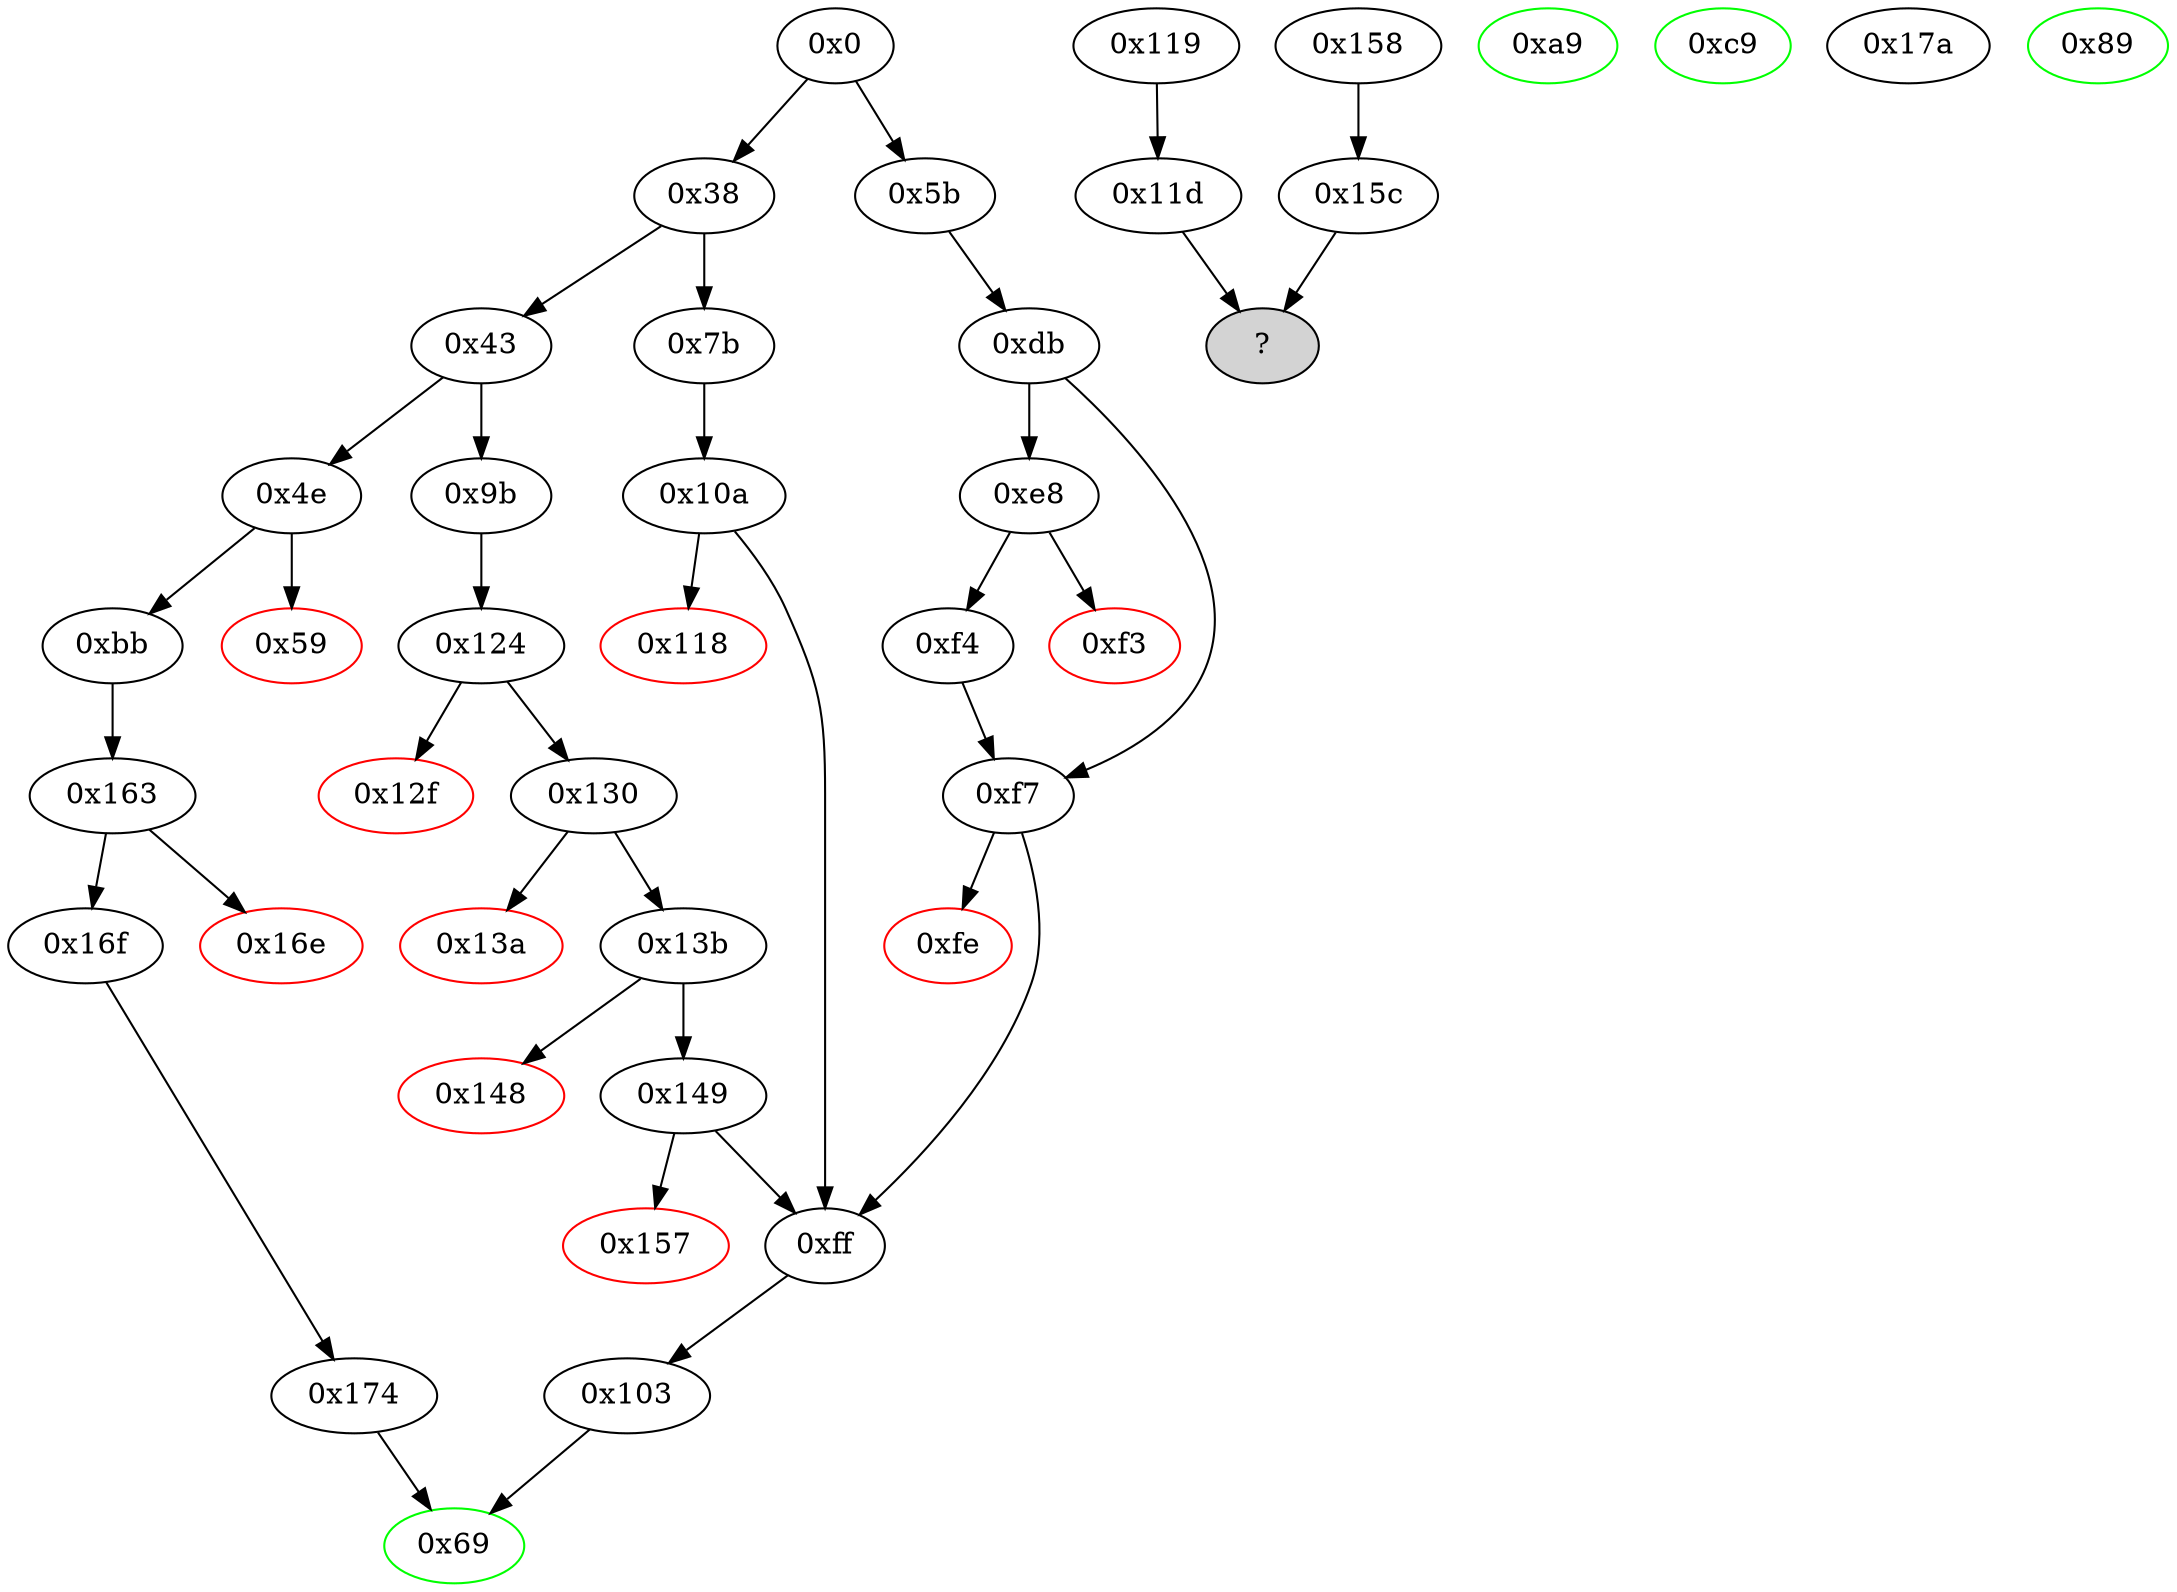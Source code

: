 strict digraph "" {
"0xf4" [fillcolor=white, id="0xf4", style=filled, tooltip="Block 0xf4\n[0xf4:0xf6]\n---\nPredecessors: [0xe8]\nSuccessors: [0xf7]\n---\n0xf4 JUMPDEST\n0xf5 DIV\n0xf6 EQ\n---\n0xf4: JUMPDEST \n0xf5: V75 = DIV V69 V22\n0xf6: V76 = EQ V75 V24\n---\nEntry stack: [V7, 0x69, V22, V24, 0x0, V69, V24, V22, V69]\nStack pops: 3\nStack additions: [V76]\nExit stack: [V7, 0x69, V22, V24, 0x0, V69, V76]\n\nDef sites:\nV7: {0x0.0x2c}\n0x69: {0x5b.0x5c}\nV22: {0x5b.0x61}\nV24: {0x5b.0x64}\n0x0: {0xdb.0xdc}\nV69: {0xdb.0xe0}\nV24: {0x5b.0x64}\nV22: {0x5b.0x61}\nV69: {0xdb.0xe0}\n"];
"0x119" [fillcolor=white, id="0x119", style=filled, tooltip="Block 0x119\n[0x119:0x11c]\n---\nPredecessors: []\nSuccessors: [0x11d]\n---\n0x119 JUMPDEST\n0x11a DUP1\n0x11b SWAP2\n0x11c POP\n---\n0x119: JUMPDEST \n---\nEntry stack: []\nStack pops: 2\nStack additions: [S0, S0]\nExit stack: [S0, S0]\n\nDef sites:\n"];
"0x11d" [fillcolor=white, id="0x11d", style=filled, tooltip="Block 0x11d\n[0x11d:0x123]\n---\nPredecessors: [0x119]\nSuccessors: []\nHas unresolved jump.\n---\n0x11d JUMPDEST\n0x11e POP\n0x11f SWAP3\n0x120 SWAP2\n0x121 POP\n0x122 POP\n0x123 JUMP\n---\n0x11d: JUMPDEST \n0x123: JUMP S4\n---\nEntry stack: [S1, S0]\nStack pops: 5\nStack additions: [S1]\nExit stack: [S1]\n\nDef sites:\nS1: {}\nS0: {}\n"];
"0x12f" [color=red, fillcolor=white, id="0x12f", style=filled, tooltip="Block 0x12f\n[0x12f:0x12f]\n---\nPredecessors: [0x124]\nSuccessors: []\n---\n0x12f INVALID\n---\n0x12f: INVALID \n---\nEntry stack: [V7, 0x69, V46, V48, 0x0, 0x0]\nStack pops: 0\nStack additions: []\nExit stack: [V7, 0x69, V46, V48, 0x0, 0x0]\n\nDef sites:\nV7: {0x0.0x2c}\n0x69: {0x9b.0x9c}\nV46: {0x9b.0xa1}\nV48: {0x9b.0xa4}\n0x0: {0x124.0x125}\n0x0: {0x124.0x125}\n"];
"0x15c" [fillcolor=white, id="0x15c", style=filled, tooltip="Block 0x15c\n[0x15c:0x162]\n---\nPredecessors: [0x158]\nSuccessors: []\nHas unresolved jump.\n---\n0x15c JUMPDEST\n0x15d POP\n0x15e SWAP3\n0x15f SWAP2\n0x160 POP\n0x161 POP\n0x162 JUMP\n---\n0x15c: JUMPDEST \n0x162: JUMP S4\n---\nEntry stack: [S1, S0]\nStack pops: 5\nStack additions: [S1]\nExit stack: [S1]\n\nDef sites:\nS1: {}\nS0: {}\n"];
"0x124" [fillcolor=white, id="0x124", style=filled, tooltip="Block 0x124\n[0x124:0x12e]\n---\nPredecessors: [0x9b]\nSuccessors: [0x12f, 0x130]\n---\n0x124 JUMPDEST\n0x125 PUSH1 0x0\n0x127 DUP1\n0x128 DUP1\n0x129 DUP4\n0x12a GT\n0x12b PUSH2 0x130\n0x12e JUMPI\n---\n0x124: JUMPDEST \n0x125: V85 = 0x0\n0x12a: V86 = GT V48 0x0\n0x12b: V87 = 0x130\n0x12e: JUMPI 0x130 V86\n---\nEntry stack: [V7, 0x69, V46, V48]\nStack pops: 1\nStack additions: [S0, 0x0, 0x0]\nExit stack: [V7, 0x69, V46, V48, 0x0, 0x0]\n\nDef sites:\nV7: {0x0.0x2c}\n0x69: {0x9b.0x9c}\nV46: {0x9b.0xa1}\nV48: {0x9b.0xa4}\n"];
"0xa9" [color=green, fillcolor=white, id="0xa9", style=filled, tooltip="Block 0xa9\n[0xa9:0xba]\n---\nPredecessors: []\nSuccessors: []\n---\n0xa9 JUMPDEST\n0xaa PUSH1 0x40\n0xac DUP1\n0xad MLOAD\n0xae SWAP2\n0xaf DUP3\n0xb0 MSTORE\n0xb1 MLOAD\n0xb2 SWAP1\n0xb3 DUP2\n0xb4 SWAP1\n0xb5 SUB\n0xb6 PUSH1 0x20\n0xb8 ADD\n0xb9 SWAP1\n0xba RETURN\n---\n0xa9: JUMPDEST \n0xaa: V50 = 0x40\n0xad: V51 = M[0x40]\n0xb0: M[V51] = S0\n0xb1: V52 = M[0x40]\n0xb5: V53 = SUB V51 V52\n0xb6: V54 = 0x20\n0xb8: V55 = ADD 0x20 V53\n0xba: RETURN V52 V55\n---\nEntry stack: []\nStack pops: 1\nStack additions: []\nExit stack: []\n\nDef sites:\n"];
"0xbb" [fillcolor=white, id="0xbb", style=filled, tooltip="Block 0xbb\n[0xbb:0xc8]\n---\nPredecessors: [0x4e]\nSuccessors: [0x163]\n---\n0xbb JUMPDEST\n0xbc PUSH2 0x69\n0xbf PUSH1 0x4\n0xc1 CALLDATALOAD\n0xc2 PUSH1 0x24\n0xc4 CALLDATALOAD\n0xc5 PUSH2 0x163\n0xc8 JUMP\n---\n0xbb: JUMPDEST \n0xbc: V56 = 0x69\n0xbf: V57 = 0x4\n0xc1: V58 = CALLDATALOAD 0x4\n0xc2: V59 = 0x24\n0xc4: V60 = CALLDATALOAD 0x24\n0xc5: V61 = 0x163\n0xc8: JUMP 0x163\n---\nEntry stack: [V7]\nStack pops: 0\nStack additions: [0x69, V58, V60]\nExit stack: [V7, 0x69, V58, V60]\n\nDef sites:\nV7: {0x0.0x2c}\n"];
"0x0" [fillcolor=white, id="0x0", style=filled, tooltip="Block 0x0\n[0x0:0x37]\n---\nPredecessors: []\nSuccessors: [0x38, 0x5b]\n---\n0x0 PUSH1 0x60\n0x2 PUSH1 0x40\n0x4 MSTORE\n0x5 PUSH4 0xffffffff\n0xa PUSH29 0x100000000000000000000000000000000000000000000000000000000\n0x28 PUSH1 0x0\n0x2a CALLDATALOAD\n0x2b DIV\n0x2c AND\n0x2d PUSH4 0x1d3b9edf\n0x32 DUP2\n0x33 EQ\n0x34 PUSH2 0x5b\n0x37 JUMPI\n---\n0x0: V0 = 0x60\n0x2: V1 = 0x40\n0x4: M[0x40] = 0x60\n0x5: V2 = 0xffffffff\n0xa: V3 = 0x100000000000000000000000000000000000000000000000000000000\n0x28: V4 = 0x0\n0x2a: V5 = CALLDATALOAD 0x0\n0x2b: V6 = DIV V5 0x100000000000000000000000000000000000000000000000000000000\n0x2c: V7 = AND V6 0xffffffff\n0x2d: V8 = 0x1d3b9edf\n0x33: V9 = EQ V7 0x1d3b9edf\n0x34: V10 = 0x5b\n0x37: JUMPI 0x5b V9\n---\nEntry stack: []\nStack pops: 0\nStack additions: [V7]\nExit stack: [V7]\n\nDef sites:\n"];
"0x9b" [fillcolor=white, id="0x9b", style=filled, tooltip="Block 0x9b\n[0x9b:0xa8]\n---\nPredecessors: [0x43]\nSuccessors: [0x124]\n---\n0x9b JUMPDEST\n0x9c PUSH2 0x69\n0x9f PUSH1 0x4\n0xa1 CALLDATALOAD\n0xa2 PUSH1 0x24\n0xa4 CALLDATALOAD\n0xa5 PUSH2 0x124\n0xa8 JUMP\n---\n0x9b: JUMPDEST \n0x9c: V44 = 0x69\n0x9f: V45 = 0x4\n0xa1: V46 = CALLDATALOAD 0x4\n0xa2: V47 = 0x24\n0xa4: V48 = CALLDATALOAD 0x24\n0xa5: V49 = 0x124\n0xa8: JUMP 0x124\n---\nEntry stack: [V7]\nStack pops: 0\nStack additions: [0x69, V46, V48]\nExit stack: [V7, 0x69, V46, V48]\n\nDef sites:\nV7: {0x0.0x2c}\n"];
"0xc9" [color=green, fillcolor=white, id="0xc9", style=filled, tooltip="Block 0xc9\n[0xc9:0xda]\n---\nPredecessors: []\nSuccessors: []\n---\n0xc9 JUMPDEST\n0xca PUSH1 0x40\n0xcc DUP1\n0xcd MLOAD\n0xce SWAP2\n0xcf DUP3\n0xd0 MSTORE\n0xd1 MLOAD\n0xd2 SWAP1\n0xd3 DUP2\n0xd4 SWAP1\n0xd5 SUB\n0xd6 PUSH1 0x20\n0xd8 ADD\n0xd9 SWAP1\n0xda RETURN\n---\n0xc9: JUMPDEST \n0xca: V62 = 0x40\n0xcd: V63 = M[0x40]\n0xd0: M[V63] = S0\n0xd1: V64 = M[0x40]\n0xd5: V65 = SUB V63 V64\n0xd6: V66 = 0x20\n0xd8: V67 = ADD 0x20 V65\n0xda: RETURN V64 V67\n---\nEntry stack: []\nStack pops: 1\nStack additions: []\nExit stack: []\n\nDef sites:\n"];
"0x59" [color=red, fillcolor=white, id="0x59", style=filled, tooltip="Block 0x59\n[0x59:0x5a]\n---\nPredecessors: [0x4e]\nSuccessors: []\n---\n0x59 JUMPDEST\n0x5a INVALID\n---\n0x59: JUMPDEST \n0x5a: INVALID \n---\nEntry stack: [V7]\nStack pops: 0\nStack additions: []\nExit stack: [V7]\n\nDef sites:\nV7: {0x0.0x2c}\n"];
"0x16f" [fillcolor=white, id="0x16f", style=filled, tooltip="Block 0x16f\n[0x16f:0x173]\n---\nPredecessors: [0x163]\nSuccessors: [0x174]\n---\n0x16f JUMPDEST\n0x170 POP\n0x171 DUP1\n0x172 DUP3\n0x173 SUB\n---\n0x16f: JUMPDEST \n0x173: V106 = SUB V58 V60\n---\nEntry stack: [V7, 0x69, V58, V60, 0x0]\nStack pops: 3\nStack additions: [S2, S1, V106]\nExit stack: [V7, 0x69, V58, V60, V106]\n\nDef sites:\nV7: {0x0.0x2c}\n0x69: {0xbb.0xbc}\nV58: {0xbb.0xc1}\nV60: {0xbb.0xc4}\n0x0: {0x163.0x164}\n"];
"?" [style=filled];
"0x148" [color=red, fillcolor=white, id="0x148", style=filled, tooltip="Block 0x148\n[0x148:0x148]\n---\nPredecessors: [0x13b]\nSuccessors: []\n---\n0x148 INVALID\n---\n0x148: INVALID \n---\nEntry stack: [V7, 0x69, V46, V48, 0x0, V91, V48, V46]\nStack pops: 0\nStack additions: []\nExit stack: [V7, 0x69, V46, V48, 0x0, V91, V48, V46]\n\nDef sites:\nV7: {0x0.0x2c}\n0x69: {0x9b.0x9c}\nV46: {0x9b.0xa1}\nV48: {0x9b.0xa4}\n0x0: {0x124.0x125}\nV91: {0x13b.0x13c}\nV48: {0x9b.0xa4}\nV46: {0x9b.0xa1}\n"];
"0x158" [fillcolor=white, id="0x158", style=filled, tooltip="Block 0x158\n[0x158:0x15b]\n---\nPredecessors: []\nSuccessors: [0x15c]\n---\n0x158 JUMPDEST\n0x159 DUP1\n0x15a SWAP2\n0x15b POP\n---\n0x158: JUMPDEST \n---\nEntry stack: []\nStack pops: 2\nStack additions: [S0, S0]\nExit stack: [S0, S0]\n\nDef sites:\n"];
"0x4e" [fillcolor=white, id="0x4e", style=filled, tooltip="Block 0x4e\n[0x4e:0x58]\n---\nPredecessors: [0x43]\nSuccessors: [0x59, 0xbb]\n---\n0x4e DUP1\n0x4f PUSH4 0xf4f3bdc1\n0x54 EQ\n0x55 PUSH2 0xbb\n0x58 JUMPI\n---\n0x4f: V17 = 0xf4f3bdc1\n0x54: V18 = EQ 0xf4f3bdc1 V7\n0x55: V19 = 0xbb\n0x58: JUMPI 0xbb V18\n---\nEntry stack: [V7]\nStack pops: 1\nStack additions: [S0]\nExit stack: [V7]\n\nDef sites:\nV7: {0x0.0x2c}\n"];
"0xf7" [fillcolor=white, id="0xf7", style=filled, tooltip="Block 0xf7\n[0xf7:0xfd]\n---\nPredecessors: [0xdb, 0xf4]\nSuccessors: [0xfe, 0xff]\n---\n0xf7 JUMPDEST\n0xf8 ISZERO\n0xf9 ISZERO\n0xfa PUSH2 0xff\n0xfd JUMPI\n---\n0xf7: JUMPDEST \n0xf8: V77 = ISZERO S0\n0xf9: V78 = ISZERO V77\n0xfa: V79 = 0xff\n0xfd: JUMPI 0xff V78\n---\nEntry stack: [V7, 0x69, V22, V24, 0x0, V69, S0]\nStack pops: 1\nStack additions: []\nExit stack: [V7, 0x69, V22, V24, 0x0, V69]\n\nDef sites:\nV7: {0x0.0x2c}\n0x69: {0x5b.0x5c}\nV22: {0x5b.0x61}\nV24: {0x5b.0x64}\n0x0: {0xdb.0xdc}\nV69: {0xdb.0xe0}\nS0: {0xdb.0xe2, 0xf4.0xf6}\n"];
"0xdb" [fillcolor=white, id="0xdb", style=filled, tooltip="Block 0xdb\n[0xdb:0xe7]\n---\nPredecessors: [0x5b]\nSuccessors: [0xe8, 0xf7]\n---\n0xdb JUMPDEST\n0xdc PUSH1 0x0\n0xde DUP3\n0xdf DUP3\n0xe0 MUL\n0xe1 DUP4\n0xe2 ISZERO\n0xe3 DUP1\n0xe4 PUSH2 0xf7\n0xe7 JUMPI\n---\n0xdb: JUMPDEST \n0xdc: V68 = 0x0\n0xe0: V69 = MUL V24 V22\n0xe2: V70 = ISZERO V22\n0xe4: V71 = 0xf7\n0xe7: JUMPI 0xf7 V70\n---\nEntry stack: [V7, 0x69, V22, V24]\nStack pops: 2\nStack additions: [S1, S0, 0x0, V69, V70]\nExit stack: [V7, 0x69, V22, V24, 0x0, V69, V70]\n\nDef sites:\nV7: {0x0.0x2c}\n0x69: {0x5b.0x5c}\nV22: {0x5b.0x61}\nV24: {0x5b.0x64}\n"];
"0x43" [fillcolor=white, id="0x43", style=filled, tooltip="Block 0x43\n[0x43:0x4d]\n---\nPredecessors: [0x38]\nSuccessors: [0x4e, 0x9b]\n---\n0x43 DUP1\n0x44 PUSH4 0xa12f69e0\n0x49 EQ\n0x4a PUSH2 0x9b\n0x4d JUMPI\n---\n0x44: V14 = 0xa12f69e0\n0x49: V15 = EQ 0xa12f69e0 V7\n0x4a: V16 = 0x9b\n0x4d: JUMPI 0x9b V15\n---\nEntry stack: [V7]\nStack pops: 1\nStack additions: [S0]\nExit stack: [V7]\n\nDef sites:\nV7: {0x0.0x2c}\n"];
"0x7b" [fillcolor=white, id="0x7b", style=filled, tooltip="Block 0x7b\n[0x7b:0x88]\n---\nPredecessors: [0x38]\nSuccessors: [0x10a]\n---\n0x7b JUMPDEST\n0x7c PUSH2 0x69\n0x7f PUSH1 0x4\n0x81 CALLDATALOAD\n0x82 PUSH1 0x24\n0x84 CALLDATALOAD\n0x85 PUSH2 0x10a\n0x88 JUMP\n---\n0x7b: JUMPDEST \n0x7c: V32 = 0x69\n0x7f: V33 = 0x4\n0x81: V34 = CALLDATALOAD 0x4\n0x82: V35 = 0x24\n0x84: V36 = CALLDATALOAD 0x24\n0x85: V37 = 0x10a\n0x88: JUMP 0x10a\n---\nEntry stack: [V7]\nStack pops: 0\nStack additions: [0x69, V34, V36]\nExit stack: [V7, 0x69, V34, V36]\n\nDef sites:\nV7: {0x0.0x2c}\n"];
"0x149" [fillcolor=white, id="0x149", style=filled, tooltip="Block 0x149\n[0x149:0x156]\n---\nPredecessors: [0x13b]\nSuccessors: [0xff, 0x157]\n---\n0x149 JUMPDEST\n0x14a MOD\n0x14b DUP2\n0x14c DUP5\n0x14d MUL\n0x14e ADD\n0x14f DUP5\n0x150 EQ\n0x151 ISZERO\n0x152 ISZERO\n0x153 PUSH2 0xff\n0x156 JUMPI\n---\n0x149: JUMPDEST \n0x14a: V95 = MOD V46 V48\n0x14d: V96 = MUL V48 V91\n0x14e: V97 = ADD V96 V95\n0x150: V98 = EQ V46 V97\n0x151: V99 = ISZERO V98\n0x152: V100 = ISZERO V99\n0x153: V101 = 0xff\n0x156: JUMPI 0xff V100\n---\nEntry stack: [V7, 0x69, V46, V48, 0x0, V91, V48, V46]\nStack pops: 6\nStack additions: [S5, S4, S3, S2]\nExit stack: [V7, 0x69, V46, V48, 0x0, V91]\n\nDef sites:\nV7: {0x0.0x2c}\n0x69: {0x9b.0x9c}\nV46: {0x9b.0xa1}\nV48: {0x9b.0xa4}\n0x0: {0x124.0x125}\nV91: {0x13b.0x13c}\nV48: {0x9b.0xa4}\nV46: {0x9b.0xa1}\n"];
"0x5b" [fillcolor=white, id="0x5b", style=filled, tooltip="Block 0x5b\n[0x5b:0x68]\n---\nPredecessors: [0x0]\nSuccessors: [0xdb]\n---\n0x5b JUMPDEST\n0x5c PUSH2 0x69\n0x5f PUSH1 0x4\n0x61 CALLDATALOAD\n0x62 PUSH1 0x24\n0x64 CALLDATALOAD\n0x65 PUSH2 0xdb\n0x68 JUMP\n---\n0x5b: JUMPDEST \n0x5c: V20 = 0x69\n0x5f: V21 = 0x4\n0x61: V22 = CALLDATALOAD 0x4\n0x62: V23 = 0x24\n0x64: V24 = CALLDATALOAD 0x24\n0x65: V25 = 0xdb\n0x68: JUMP 0xdb\n---\nEntry stack: [V7]\nStack pops: 0\nStack additions: [0x69, V22, V24]\nExit stack: [V7, 0x69, V22, V24]\n\nDef sites:\nV7: {0x0.0x2c}\n"];
"0x13b" [fillcolor=white, id="0x13b", style=filled, tooltip="Block 0x13b\n[0x13b:0x147]\n---\nPredecessors: [0x130]\nSuccessors: [0x148, 0x149]\n---\n0x13b JUMPDEST\n0x13c DIV\n0x13d SWAP1\n0x13e POP\n0x13f DUP3\n0x140 DUP5\n0x141 DUP2\n0x142 ISZERO\n0x143 ISZERO\n0x144 PUSH2 0x149\n0x147 JUMPI\n---\n0x13b: JUMPDEST \n0x13c: V91 = DIV V46 V48\n0x142: V92 = ISZERO V48\n0x143: V93 = ISZERO V92\n0x144: V94 = 0x149\n0x147: JUMPI 0x149 V93\n---\nEntry stack: [V7, 0x69, V46, V48, 0x0, 0x0, V48, V46]\nStack pops: 6\nStack additions: [S5, S4, S3, V91, S4, S5]\nExit stack: [V7, 0x69, V46, V48, 0x0, V91, V48, V46]\n\nDef sites:\nV7: {0x0.0x2c}\n0x69: {0x9b.0x9c}\nV46: {0x9b.0xa1}\nV48: {0x9b.0xa4}\n0x0: {0x124.0x125}\n0x0: {0x124.0x125}\nV48: {0x9b.0xa4}\nV46: {0x9b.0xa1}\n"];
"0x38" [fillcolor=white, id="0x38", style=filled, tooltip="Block 0x38\n[0x38:0x42]\n---\nPredecessors: [0x0]\nSuccessors: [0x43, 0x7b]\n---\n0x38 DUP1\n0x39 PUSH4 0x66098d4f\n0x3e EQ\n0x3f PUSH2 0x7b\n0x42 JUMPI\n---\n0x39: V11 = 0x66098d4f\n0x3e: V12 = EQ 0x66098d4f V7\n0x3f: V13 = 0x7b\n0x42: JUMPI 0x7b V12\n---\nEntry stack: [V7]\nStack pops: 1\nStack additions: [S0]\nExit stack: [V7]\n\nDef sites:\nV7: {0x0.0x2c}\n"];
"0xf3" [color=red, fillcolor=white, id="0xf3", style=filled, tooltip="Block 0xf3\n[0xf3:0xf3]\n---\nPredecessors: [0xe8]\nSuccessors: []\n---\n0xf3 INVALID\n---\n0xf3: INVALID \n---\nEntry stack: [V7, 0x69, V22, V24, 0x0, V69, V24, V22, V69]\nStack pops: 0\nStack additions: []\nExit stack: [V7, 0x69, V22, V24, 0x0, V69, V24, V22, V69]\n\nDef sites:\nV7: {0x0.0x2c}\n0x69: {0x5b.0x5c}\nV22: {0x5b.0x61}\nV24: {0x5b.0x64}\n0x0: {0xdb.0xdc}\nV69: {0xdb.0xe0}\nV24: {0x5b.0x64}\nV22: {0x5b.0x61}\nV69: {0xdb.0xe0}\n"];
"0x13a" [color=red, fillcolor=white, id="0x13a", style=filled, tooltip="Block 0x13a\n[0x13a:0x13a]\n---\nPredecessors: [0x130]\nSuccessors: []\n---\n0x13a INVALID\n---\n0x13a: INVALID \n---\nEntry stack: [V7, 0x69, V46, V48, 0x0, 0x0, V48, V46]\nStack pops: 0\nStack additions: []\nExit stack: [V7, 0x69, V46, V48, 0x0, 0x0, V48, V46]\n\nDef sites:\nV7: {0x0.0x2c}\n0x69: {0x9b.0x9c}\nV46: {0x9b.0xa1}\nV48: {0x9b.0xa4}\n0x0: {0x124.0x125}\n0x0: {0x124.0x125}\nV48: {0x9b.0xa4}\nV46: {0x9b.0xa1}\n"];
"0xff" [fillcolor=white, id="0xff", style=filled, tooltip="Block 0xff\n[0xff:0x102]\n---\nPredecessors: [0xf7, 0x10a, 0x149]\nSuccessors: [0x103]\n---\n0xff JUMPDEST\n0x100 DUP1\n0x101 SWAP2\n0x102 POP\n---\n0xff: JUMPDEST \n---\nEntry stack: [V7, 0x69, S3, S2, 0x0, S0]\nStack pops: 2\nStack additions: [S0, S0]\nExit stack: [V7, 0x69, S3, S2, S0, S0]\n\nDef sites:\nV7: {0x0.0x2c}\n0x69: {0x7b.0x7c, 0x5b.0x5c, 0x9b.0x9c}\nS3: {0x7b.0x81, 0x5b.0x61, 0x9b.0xa1}\nS2: {0x7b.0x84, 0x5b.0x64, 0x9b.0xa4}\n0x0: {0xdb.0xdc, 0x10a.0x10b, 0x124.0x125}\nS0: {0xdb.0xe0, 0x10a.0x10f, 0x13b.0x13c}\n"];
"0x157" [color=red, fillcolor=white, id="0x157", style=filled, tooltip="Block 0x157\n[0x157:0x157]\n---\nPredecessors: [0x149]\nSuccessors: []\n---\n0x157 INVALID\n---\n0x157: INVALID \n---\nEntry stack: [V7, 0x69, V46, V48, 0x0, V91]\nStack pops: 0\nStack additions: []\nExit stack: [V7, 0x69, V46, V48, 0x0, V91]\n\nDef sites:\nV7: {0x0.0x2c}\n0x69: {0x9b.0x9c}\nV46: {0x9b.0xa1}\nV48: {0x9b.0xa4}\n0x0: {0x124.0x125}\nV91: {0x13b.0x13c}\n"];
"0xfe" [color=red, fillcolor=white, id="0xfe", style=filled, tooltip="Block 0xfe\n[0xfe:0xfe]\n---\nPredecessors: [0xf7]\nSuccessors: []\n---\n0xfe INVALID\n---\n0xfe: INVALID \n---\nEntry stack: [V7, 0x69, V22, V24, 0x0, V69]\nStack pops: 0\nStack additions: []\nExit stack: [V7, 0x69, V22, V24, 0x0, V69]\n\nDef sites:\nV7: {0x0.0x2c}\n0x69: {0x5b.0x5c}\nV22: {0x5b.0x61}\nV24: {0x5b.0x64}\n0x0: {0xdb.0xdc}\nV69: {0xdb.0xe0}\n"];
"0x118" [color=red, fillcolor=white, id="0x118", style=filled, tooltip="Block 0x118\n[0x118:0x118]\n---\nPredecessors: [0x10a]\nSuccessors: []\n---\n0x118 INVALID\n---\n0x118: INVALID \n---\nEntry stack: [V7, 0x69, V34, V36, 0x0, V81]\nStack pops: 0\nStack additions: []\nExit stack: [V7, 0x69, V34, V36, 0x0, V81]\n\nDef sites:\nV7: {0x0.0x2c}\n0x69: {0x7b.0x7c}\nV34: {0x7b.0x81}\nV36: {0x7b.0x84}\n0x0: {0x10a.0x10b}\nV81: {0x10a.0x10f}\n"];
"0x174" [fillcolor=white, id="0x174", style=filled, tooltip="Block 0x174\n[0x174:0x179]\n---\nPredecessors: [0x16f]\nSuccessors: [0x69]\n---\n0x174 JUMPDEST\n0x175 SWAP3\n0x176 SWAP2\n0x177 POP\n0x178 POP\n0x179 JUMP\n---\n0x174: JUMPDEST \n0x179: JUMP 0x69\n---\nEntry stack: [V7, 0x69, V58, V60, V106]\nStack pops: 4\nStack additions: [S0]\nExit stack: [V7, V106]\n\nDef sites:\nV7: {0x0.0x2c}\n0x69: {0xbb.0xbc}\nV58: {0xbb.0xc1}\nV60: {0xbb.0xc4}\nV106: {0x16f.0x173}\n"];
"0x163" [fillcolor=white, id="0x163", style=filled, tooltip="Block 0x163\n[0x163:0x16d]\n---\nPredecessors: [0xbb]\nSuccessors: [0x16e, 0x16f]\n---\n0x163 JUMPDEST\n0x164 PUSH1 0x0\n0x166 DUP3\n0x167 DUP3\n0x168 GT\n0x169 ISZERO\n0x16a PUSH2 0x16f\n0x16d JUMPI\n---\n0x163: JUMPDEST \n0x164: V102 = 0x0\n0x168: V103 = GT V60 V58\n0x169: V104 = ISZERO V103\n0x16a: V105 = 0x16f\n0x16d: JUMPI 0x16f V104\n---\nEntry stack: [V7, 0x69, V58, V60]\nStack pops: 2\nStack additions: [S1, S0, 0x0]\nExit stack: [V7, 0x69, V58, V60, 0x0]\n\nDef sites:\nV7: {0x0.0x2c}\n0x69: {0xbb.0xbc}\nV58: {0xbb.0xc1}\nV60: {0xbb.0xc4}\n"];
"0x103" [fillcolor=white, id="0x103", style=filled, tooltip="Block 0x103\n[0x103:0x109]\n---\nPredecessors: [0xff]\nSuccessors: [0x69]\n---\n0x103 JUMPDEST\n0x104 POP\n0x105 SWAP3\n0x106 SWAP2\n0x107 POP\n0x108 POP\n0x109 JUMP\n---\n0x103: JUMPDEST \n0x109: JUMP 0x69\n---\nEntry stack: [V7, 0x69, S3, S2, S1, S0]\nStack pops: 5\nStack additions: [S1]\nExit stack: [V7, S1]\n\nDef sites:\nV7: {0x0.0x2c}\n0x69: {0x7b.0x7c, 0x5b.0x5c, 0x9b.0x9c}\nS3: {0x7b.0x81, 0x5b.0x61, 0x9b.0xa1}\nS2: {0x7b.0x84, 0x5b.0x64, 0x9b.0xa4}\nS1: {0xdb.0xe0, 0x10a.0x10f, 0x13b.0x13c}\nS0: {0xdb.0xe0, 0x10a.0x10f, 0x13b.0x13c}\n"];
"0x17a" [fillcolor=white, id="0x17a", style=filled, tooltip="Block 0x17a\n[0x17a:0x1bc]\n---\nPredecessors: []\nSuccessors: []\n---\n0x17a STOP\n0x17b LOG1\n0x17c PUSH6 0x627a7a723058\n0x183 SHA3\n0x184 SHA3\n0x185 MISSING 0xc9\n0x186 DIFFICULTY\n0x187 MISSING 0xd8\n0x188 CALLDATACOPY\n0x189 MISSING 0x5c\n0x18a LOG1\n0x18b MISSING 0x4e\n0x18c MISSING 0x2c\n0x18d SWAP3\n0x18e MISSING 0xb1\n0x18f MISSING 0x4d\n0x190 MISSING 0xf5\n0x191 EXTCODECOPY\n0x192 MISSING 0x2d\n0x193 DIV\n0x194 MISSING 0x4c\n0x195 MISSING 0xb9\n0x196 SWAP14\n0x197 MISSING 0xc3\n0x198 MISSING 0xc\n0x199 EXTCODESIZE\n0x19a MISSING 0xa9\n0x19b MISSING 0xf5\n0x19c MISSING 0x5e\n0x19d MISSING 0x2b\n0x19e MISSING 0xcd\n0x19f MISSING 0xe8\n0x1a0 PUSH28 0xd4709b0029\n---\n0x17a: STOP \n0x17b: LOG S0 S1 S2\n0x17c: V107 = 0x627a7a723058\n0x183: V108 = SHA3 0x627a7a723058 S3\n0x184: V109 = SHA3 V108 S4\n0x185: MISSING 0xc9\n0x186: V110 = DIFFICULTY\n0x187: MISSING 0xd8\n0x188: CALLDATACOPY S0 S1 S2\n0x189: MISSING 0x5c\n0x18a: LOG S0 S1 S2\n0x18b: MISSING 0x4e\n0x18c: MISSING 0x2c\n0x18e: MISSING 0xb1\n0x18f: MISSING 0x4d\n0x190: MISSING 0xf5\n0x191: EXTCODECOPY S0 S1 S2 S3\n0x192: MISSING 0x2d\n0x193: V111 = DIV S0 S1\n0x194: MISSING 0x4c\n0x195: MISSING 0xb9\n0x197: MISSING 0xc3\n0x198: MISSING 0xc\n0x199: V112 = EXTCODESIZE S0\n0x19a: MISSING 0xa9\n0x19b: MISSING 0xf5\n0x19c: MISSING 0x5e\n0x19d: MISSING 0x2b\n0x19e: MISSING 0xcd\n0x19f: MISSING 0xe8\n0x1a0: V113 = 0xd4709b0029\n---\nEntry stack: []\nStack pops: 0\nStack additions: [V109, V110, S3, S1, S2, S0, V111, S14, S1, S2, S3, S4, S5, S6, S7, S8, S9, S10, S11, S12, S13, S0, V112, 0xd4709b0029]\nExit stack: []\n\nDef sites:\n"];
"0x10a" [fillcolor=white, id="0x10a", style=filled, tooltip="Block 0x10a\n[0x10a:0x117]\n---\nPredecessors: [0x7b]\nSuccessors: [0xff, 0x118]\n---\n0x10a JUMPDEST\n0x10b PUSH1 0x0\n0x10d DUP3\n0x10e DUP3\n0x10f ADD\n0x110 DUP4\n0x111 DUP2\n0x112 LT\n0x113 ISZERO\n0x114 PUSH2 0xff\n0x117 JUMPI\n---\n0x10a: JUMPDEST \n0x10b: V80 = 0x0\n0x10f: V81 = ADD V36 V34\n0x112: V82 = LT V81 V34\n0x113: V83 = ISZERO V82\n0x114: V84 = 0xff\n0x117: JUMPI 0xff V83\n---\nEntry stack: [V7, 0x69, V34, V36]\nStack pops: 2\nStack additions: [S1, S0, 0x0, V81]\nExit stack: [V7, 0x69, V34, V36, 0x0, V81]\n\nDef sites:\nV7: {0x0.0x2c}\n0x69: {0x7b.0x7c}\nV34: {0x7b.0x81}\nV36: {0x7b.0x84}\n"];
"0x16e" [color=red, fillcolor=white, id="0x16e", style=filled, tooltip="Block 0x16e\n[0x16e:0x16e]\n---\nPredecessors: [0x163]\nSuccessors: []\n---\n0x16e INVALID\n---\n0x16e: INVALID \n---\nEntry stack: [V7, 0x69, V58, V60, 0x0]\nStack pops: 0\nStack additions: []\nExit stack: [V7, 0x69, V58, V60, 0x0]\n\nDef sites:\nV7: {0x0.0x2c}\n0x69: {0xbb.0xbc}\nV58: {0xbb.0xc1}\nV60: {0xbb.0xc4}\n0x0: {0x163.0x164}\n"];
"0x130" [fillcolor=white, id="0x130", style=filled, tooltip="Block 0x130\n[0x130:0x139]\n---\nPredecessors: [0x124]\nSuccessors: [0x13a, 0x13b]\n---\n0x130 JUMPDEST\n0x131 DUP3\n0x132 DUP5\n0x133 DUP2\n0x134 ISZERO\n0x135 ISZERO\n0x136 PUSH2 0x13b\n0x139 JUMPI\n---\n0x130: JUMPDEST \n0x134: V88 = ISZERO V48\n0x135: V89 = ISZERO V88\n0x136: V90 = 0x13b\n0x139: JUMPI 0x13b V89\n---\nEntry stack: [V7, 0x69, V46, V48, 0x0, 0x0]\nStack pops: 4\nStack additions: [S3, S2, S1, S0, S2, S3]\nExit stack: [V7, 0x69, V46, V48, 0x0, 0x0, V48, V46]\n\nDef sites:\nV7: {0x0.0x2c}\n0x69: {0x9b.0x9c}\nV46: {0x9b.0xa1}\nV48: {0x9b.0xa4}\n0x0: {0x124.0x125}\n0x0: {0x124.0x125}\n"];
"0xe8" [fillcolor=white, id="0xe8", style=filled, tooltip="Block 0xe8\n[0xe8:0xf2]\n---\nPredecessors: [0xdb]\nSuccessors: [0xf3, 0xf4]\n---\n0xe8 POP\n0xe9 DUP3\n0xea DUP5\n0xeb DUP3\n0xec DUP2\n0xed ISZERO\n0xee ISZERO\n0xef PUSH2 0xf4\n0xf2 JUMPI\n---\n0xed: V72 = ISZERO V22\n0xee: V73 = ISZERO V72\n0xef: V74 = 0xf4\n0xf2: JUMPI 0xf4 V73\n---\nEntry stack: [V7, 0x69, V22, V24, 0x0, V69, V70]\nStack pops: 5\nStack additions: [S4, S3, S2, S1, S3, S4, S1]\nExit stack: [V7, 0x69, V22, V24, 0x0, V69, V24, V22, V69]\n\nDef sites:\nV7: {0x0.0x2c}\n0x69: {0x5b.0x5c}\nV22: {0x5b.0x61}\nV24: {0x5b.0x64}\n0x0: {0xdb.0xdc}\nV69: {0xdb.0xe0}\nV70: {0xdb.0xe2}\n"];
"0x69" [color=green, fillcolor=white, id="0x69", style=filled, tooltip="Block 0x69\n[0x69:0x7a]\n---\nPredecessors: [0x103, 0x174]\nSuccessors: []\n---\n0x69 JUMPDEST\n0x6a PUSH1 0x40\n0x6c DUP1\n0x6d MLOAD\n0x6e SWAP2\n0x6f DUP3\n0x70 MSTORE\n0x71 MLOAD\n0x72 SWAP1\n0x73 DUP2\n0x74 SWAP1\n0x75 SUB\n0x76 PUSH1 0x20\n0x78 ADD\n0x79 SWAP1\n0x7a RETURN\n---\n0x69: JUMPDEST \n0x6a: V26 = 0x40\n0x6d: V27 = M[0x40]\n0x70: M[V27] = S0\n0x71: V28 = M[0x40]\n0x75: V29 = SUB V27 V28\n0x76: V30 = 0x20\n0x78: V31 = ADD 0x20 V29\n0x7a: RETURN V28 V31\n---\nEntry stack: [V7, S0]\nStack pops: 1\nStack additions: []\nExit stack: [V7]\n\nDef sites:\nV7: {0x0.0x2c}\nS0: {0xdb.0xe0, 0x10a.0x10f, 0x16f.0x173}\n"];
"0x89" [color=green, fillcolor=white, id="0x89", style=filled, tooltip="Block 0x89\n[0x89:0x9a]\n---\nPredecessors: []\nSuccessors: []\n---\n0x89 JUMPDEST\n0x8a PUSH1 0x40\n0x8c DUP1\n0x8d MLOAD\n0x8e SWAP2\n0x8f DUP3\n0x90 MSTORE\n0x91 MLOAD\n0x92 SWAP1\n0x93 DUP2\n0x94 SWAP1\n0x95 SUB\n0x96 PUSH1 0x20\n0x98 ADD\n0x99 SWAP1\n0x9a RETURN\n---\n0x89: JUMPDEST \n0x8a: V38 = 0x40\n0x8d: V39 = M[0x40]\n0x90: M[V39] = S0\n0x91: V40 = M[0x40]\n0x95: V41 = SUB V39 V40\n0x96: V42 = 0x20\n0x98: V43 = ADD 0x20 V41\n0x9a: RETURN V40 V43\n---\nEntry stack: []\nStack pops: 1\nStack additions: []\nExit stack: []\n\nDef sites:\n"];
"0xf4" -> "0xf7";
"0x119" -> "0x11d";
"0x11d" -> "?";
"0x15c" -> "?";
"0x124" -> "0x12f";
"0x124" -> "0x130";
"0xbb" -> "0x163";
"0x0" -> "0x38";
"0x0" -> "0x5b";
"0x9b" -> "0x124";
"0x16f" -> "0x174";
"0x158" -> "0x15c";
"0x4e" -> "0x59";
"0x4e" -> "0xbb";
"0xf7" -> "0xff";
"0xf7" -> "0xfe";
"0xdb" -> "0xe8";
"0xdb" -> "0xf7";
"0x43" -> "0x4e";
"0x43" -> "0x9b";
"0x7b" -> "0x10a";
"0x149" -> "0x157";
"0x149" -> "0xff";
"0x5b" -> "0xdb";
"0x13b" -> "0x149";
"0x13b" -> "0x148";
"0x38" -> "0x7b";
"0x38" -> "0x43";
"0xff" -> "0x103";
"0x174" -> "0x69";
"0x163" -> "0x16f";
"0x163" -> "0x16e";
"0x103" -> "0x69";
"0x10a" -> "0x118";
"0x10a" -> "0xff";
"0x130" -> "0x13a";
"0x130" -> "0x13b";
"0xe8" -> "0xf4";
"0xe8" -> "0xf3";
}
